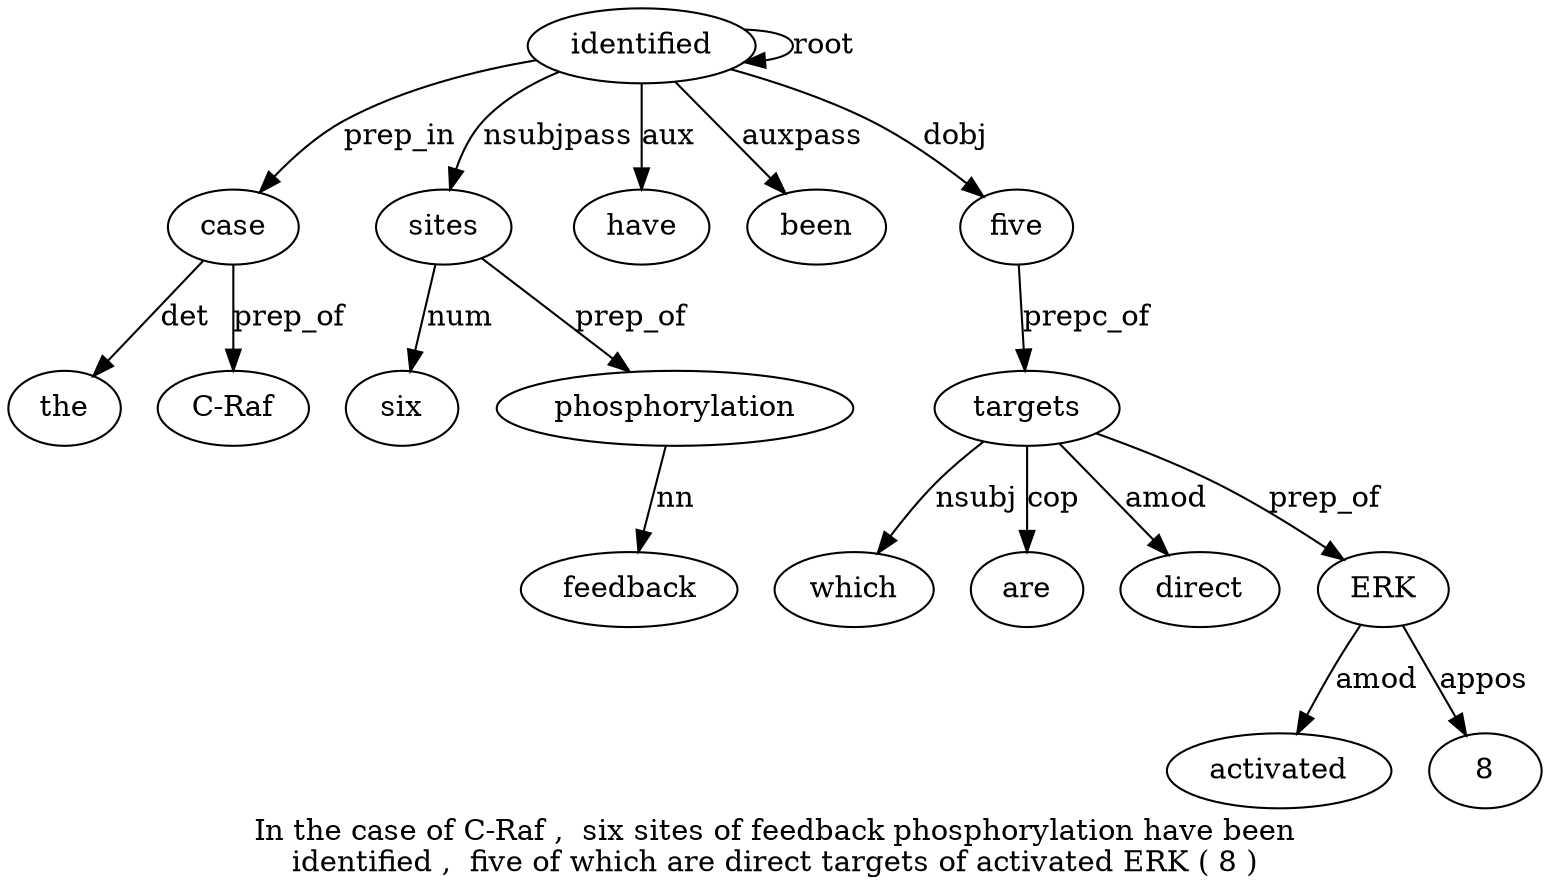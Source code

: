 digraph "In the case of C-Raf ,  six sites of feedback phosphorylation have been identified ,  five of which are direct targets of activated ERK ( 8 )" {
label="In the case of C-Raf ,  six sites of feedback phosphorylation have been
identified ,  five of which are direct targets of activated ERK ( 8 )";
case3 [style=filled, fillcolor=white, label=case];
the2 [style=filled, fillcolor=white, label=the];
case3 -> the2  [label=det];
identified14 [style=filled, fillcolor=white, label=identified];
identified14 -> case3  [label=prep_in];
"C-Raf5" [style=filled, fillcolor=white, label="C-Raf"];
case3 -> "C-Raf5"  [label=prep_of];
sites8 [style=filled, fillcolor=white, label=sites];
six7 [style=filled, fillcolor=white, label=six];
sites8 -> six7  [label=num];
identified14 -> sites8  [label=nsubjpass];
phosphorylation11 [style=filled, fillcolor=white, label=phosphorylation];
feedback10 [style=filled, fillcolor=white, label=feedback];
phosphorylation11 -> feedback10  [label=nn];
sites8 -> phosphorylation11  [label=prep_of];
have12 [style=filled, fillcolor=white, label=have];
identified14 -> have12  [label=aux];
been13 [style=filled, fillcolor=white, label=been];
identified14 -> been13  [label=auxpass];
identified14 -> identified14  [label=root];
five16 [style=filled, fillcolor=white, label=five];
identified14 -> five16  [label=dobj];
targets21 [style=filled, fillcolor=white, label=targets];
which18 [style=filled, fillcolor=white, label=which];
targets21 -> which18  [label=nsubj];
are19 [style=filled, fillcolor=white, label=are];
targets21 -> are19  [label=cop];
direct20 [style=filled, fillcolor=white, label=direct];
targets21 -> direct20  [label=amod];
five16 -> targets21  [label=prepc_of];
ERK24 [style=filled, fillcolor=white, label=ERK];
activated23 [style=filled, fillcolor=white, label=activated];
ERK24 -> activated23  [label=amod];
targets21 -> ERK24  [label=prep_of];
826 [style=filled, fillcolor=white, label=8];
ERK24 -> 826  [label=appos];
}
